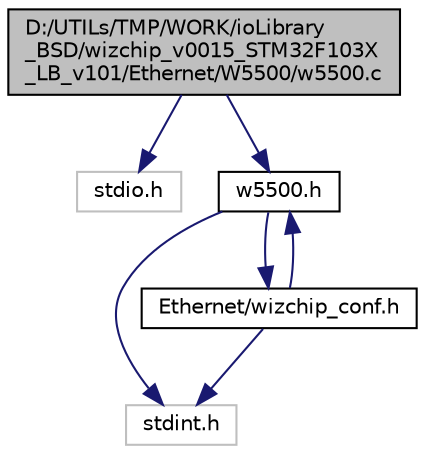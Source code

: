 digraph "D:/UTILs/TMP/WORK/ioLibrary_BSD/wizchip_v0015_STM32F103X_LB_v101/Ethernet/W5500/w5500.c"
{
  edge [fontname="Helvetica",fontsize="10",labelfontname="Helvetica",labelfontsize="10"];
  node [fontname="Helvetica",fontsize="10",shape=record];
  Node1 [label="D:/UTILs/TMP/WORK/ioLibrary\l_BSD/wizchip_v0015_STM32F103X\l_LB_v101/Ethernet/W5500/w5500.c",height=0.2,width=0.4,color="black", fillcolor="grey75", style="filled" fontcolor="black"];
  Node1 -> Node2 [color="midnightblue",fontsize="10",style="solid",fontname="Helvetica"];
  Node2 [label="stdio.h",height=0.2,width=0.4,color="grey75", fillcolor="white", style="filled"];
  Node1 -> Node3 [color="midnightblue",fontsize="10",style="solid",fontname="Helvetica"];
  Node3 [label="w5500.h",height=0.2,width=0.4,color="black", fillcolor="white", style="filled",URL="$w5500_8h.html",tooltip="W5500 HAL Header File. "];
  Node3 -> Node4 [color="midnightblue",fontsize="10",style="solid",fontname="Helvetica"];
  Node4 [label="stdint.h",height=0.2,width=0.4,color="grey75", fillcolor="white", style="filled"];
  Node3 -> Node5 [color="midnightblue",fontsize="10",style="solid",fontname="Helvetica"];
  Node5 [label="Ethernet/wizchip_conf.h",height=0.2,width=0.4,color="black", fillcolor="white", style="filled",URL="$wizchip__conf_8h.html",tooltip="WIZCHIP Config Header File. "];
  Node5 -> Node4 [color="midnightblue",fontsize="10",style="solid",fontname="Helvetica"];
  Node5 -> Node3 [color="midnightblue",fontsize="10",style="solid",fontname="Helvetica"];
}
